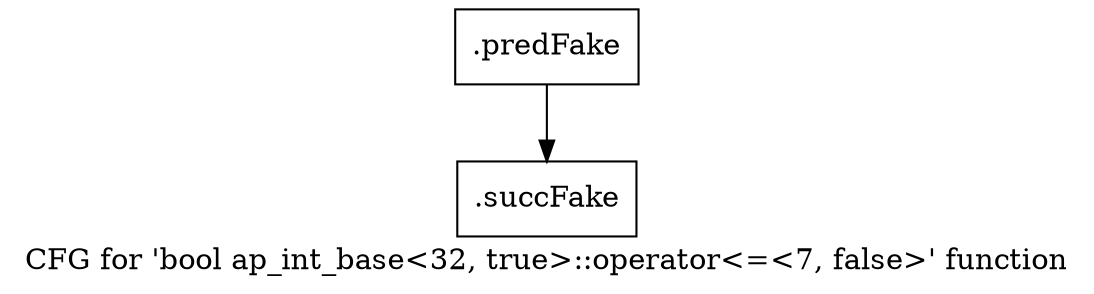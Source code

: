 digraph "CFG for 'bool ap_int_base\<32, true\>::operator\<=\<7, false\>' function" {
	label="CFG for 'bool ap_int_base\<32, true\>::operator\<=\<7, false\>' function";

	Node0x5a73050 [shape=record,filename="",linenumber="",label="{.predFake}"];
	Node0x5a73050 -> Node0x60d1200[ callList="" memoryops="" filename="/mnt/xilinx/Vitis_HLS/2021.2/include/ap_int_base.h" execusionnum="540"];
	Node0x60d1200 [shape=record,filename="/mnt/xilinx/Vitis_HLS/2021.2/include/ap_int_base.h",linenumber="1084",label="{.succFake}"];
}
